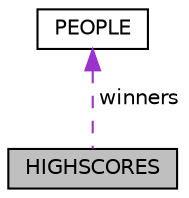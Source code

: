 digraph "HIGHSCORES"
{
 // LATEX_PDF_SIZE
  edge [fontname="Helvetica",fontsize="10",labelfontname="Helvetica",labelfontsize="10"];
  node [fontname="Helvetica",fontsize="10",shape=record];
  Node1 [label="HIGHSCORES",height=0.2,width=0.4,color="black", fillcolor="grey75", style="filled", fontcolor="black",tooltip="a structure containing the highscores of all the players who played the game"];
  Node2 -> Node1 [dir="back",color="darkorchid3",fontsize="10",style="dashed",label=" winners" ,fontname="Helvetica"];
  Node2 [label="PEOPLE",height=0.2,width=0.4,color="black", fillcolor="white", style="filled",URL="$struct_p_e_o_p_l_e.html",tooltip="a structure containing datas about one player who won at the game"];
}
